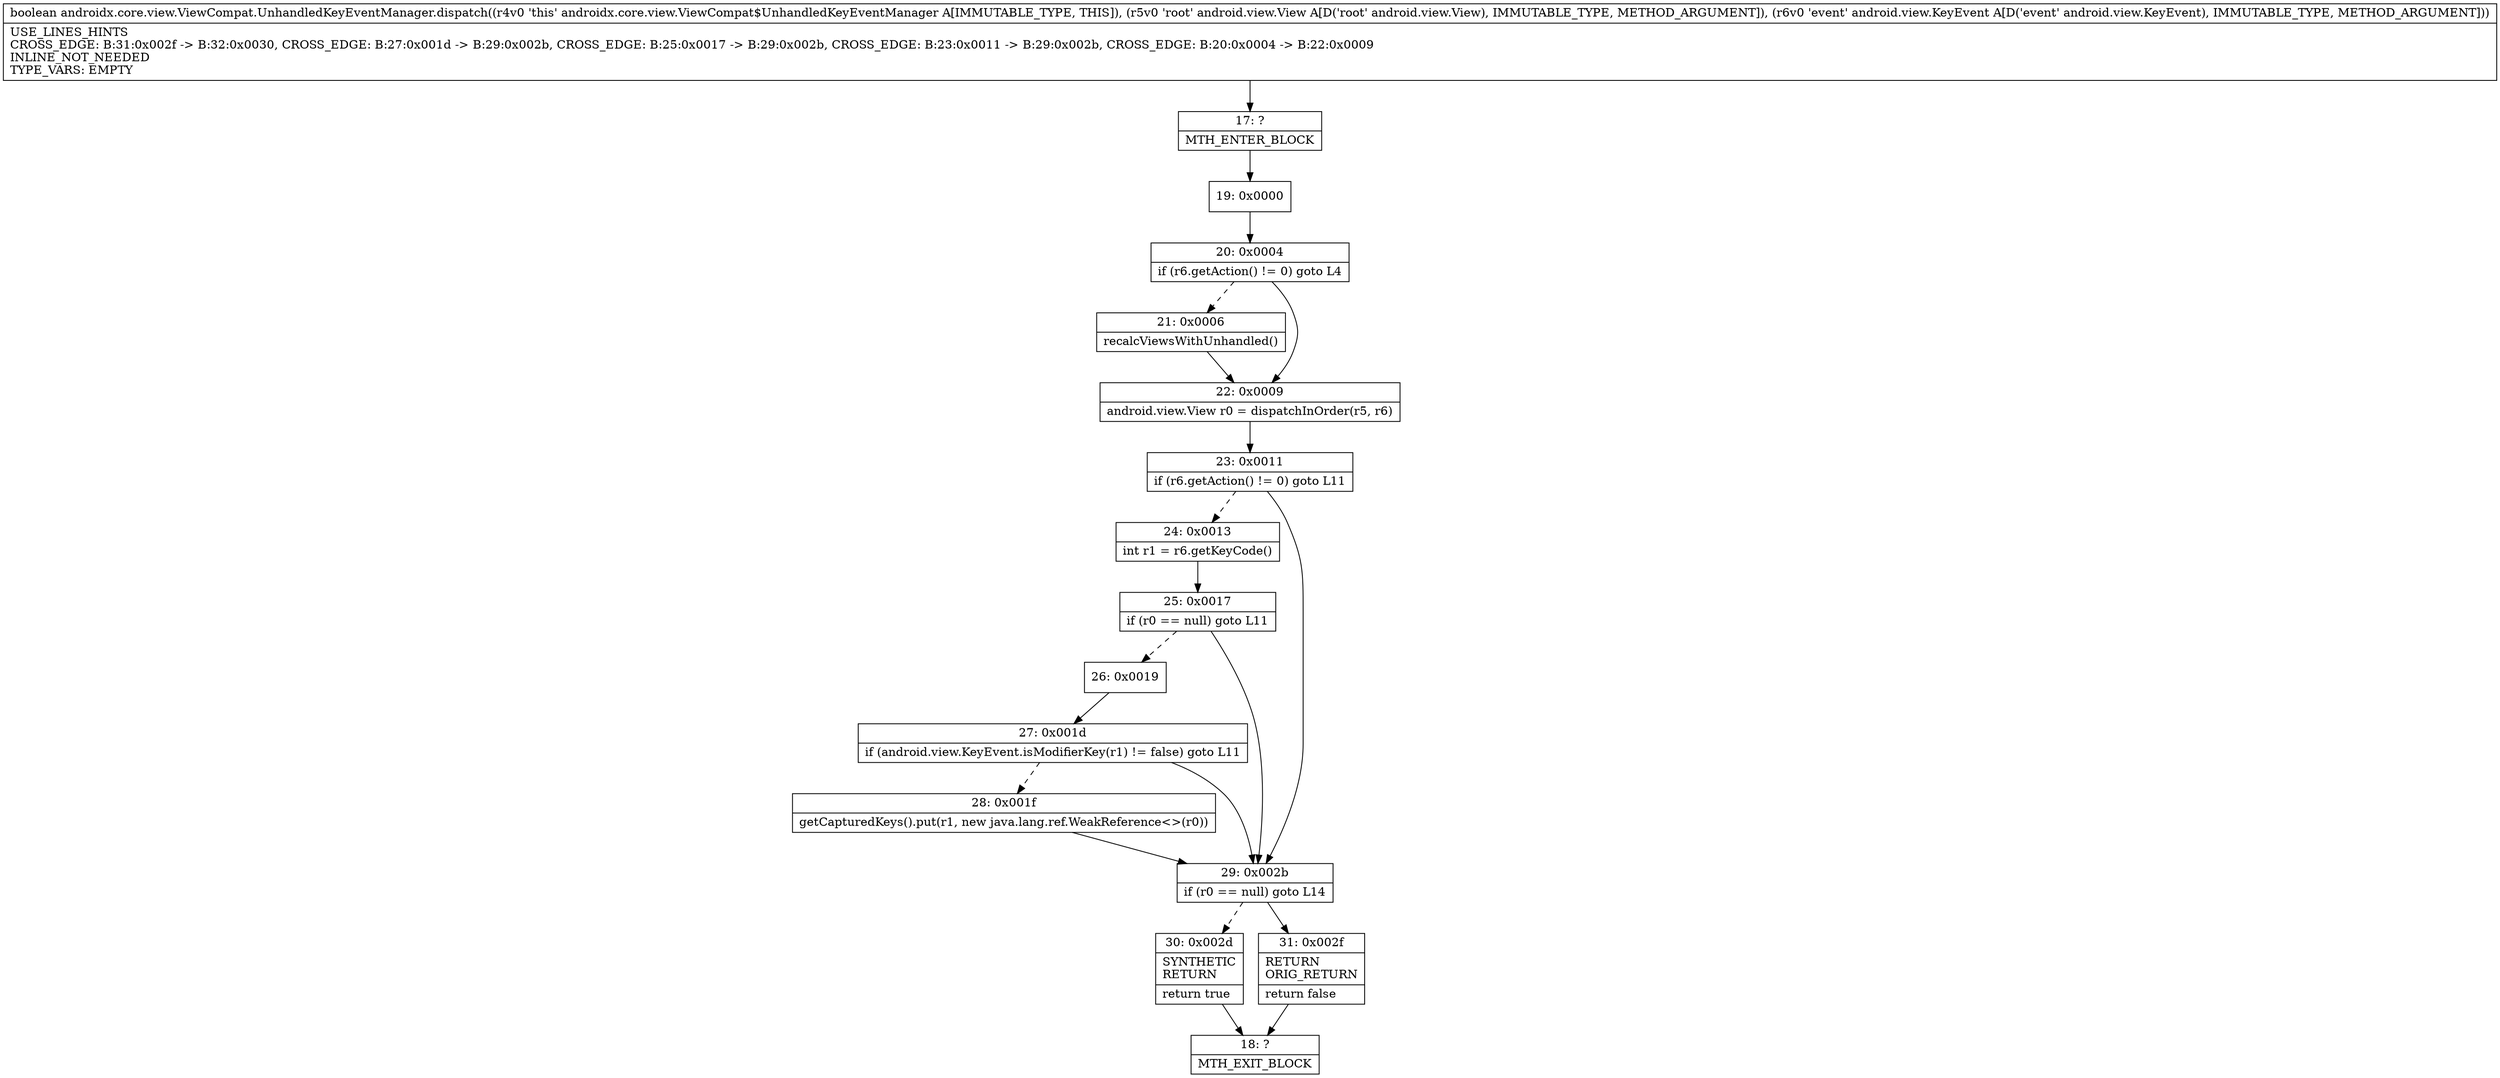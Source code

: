 digraph "CFG forandroidx.core.view.ViewCompat.UnhandledKeyEventManager.dispatch(Landroid\/view\/View;Landroid\/view\/KeyEvent;)Z" {
Node_17 [shape=record,label="{17\:\ ?|MTH_ENTER_BLOCK\l}"];
Node_19 [shape=record,label="{19\:\ 0x0000}"];
Node_20 [shape=record,label="{20\:\ 0x0004|if (r6.getAction() != 0) goto L4\l}"];
Node_21 [shape=record,label="{21\:\ 0x0006|recalcViewsWithUnhandled()\l}"];
Node_22 [shape=record,label="{22\:\ 0x0009|android.view.View r0 = dispatchInOrder(r5, r6)\l}"];
Node_23 [shape=record,label="{23\:\ 0x0011|if (r6.getAction() != 0) goto L11\l}"];
Node_24 [shape=record,label="{24\:\ 0x0013|int r1 = r6.getKeyCode()\l}"];
Node_25 [shape=record,label="{25\:\ 0x0017|if (r0 == null) goto L11\l}"];
Node_26 [shape=record,label="{26\:\ 0x0019}"];
Node_27 [shape=record,label="{27\:\ 0x001d|if (android.view.KeyEvent.isModifierKey(r1) != false) goto L11\l}"];
Node_28 [shape=record,label="{28\:\ 0x001f|getCapturedKeys().put(r1, new java.lang.ref.WeakReference\<\>(r0))\l}"];
Node_29 [shape=record,label="{29\:\ 0x002b|if (r0 == null) goto L14\l}"];
Node_30 [shape=record,label="{30\:\ 0x002d|SYNTHETIC\lRETURN\l|return true\l}"];
Node_18 [shape=record,label="{18\:\ ?|MTH_EXIT_BLOCK\l}"];
Node_31 [shape=record,label="{31\:\ 0x002f|RETURN\lORIG_RETURN\l|return false\l}"];
MethodNode[shape=record,label="{boolean androidx.core.view.ViewCompat.UnhandledKeyEventManager.dispatch((r4v0 'this' androidx.core.view.ViewCompat$UnhandledKeyEventManager A[IMMUTABLE_TYPE, THIS]), (r5v0 'root' android.view.View A[D('root' android.view.View), IMMUTABLE_TYPE, METHOD_ARGUMENT]), (r6v0 'event' android.view.KeyEvent A[D('event' android.view.KeyEvent), IMMUTABLE_TYPE, METHOD_ARGUMENT]))  | USE_LINES_HINTS\lCROSS_EDGE: B:31:0x002f \-\> B:32:0x0030, CROSS_EDGE: B:27:0x001d \-\> B:29:0x002b, CROSS_EDGE: B:25:0x0017 \-\> B:29:0x002b, CROSS_EDGE: B:23:0x0011 \-\> B:29:0x002b, CROSS_EDGE: B:20:0x0004 \-\> B:22:0x0009\lINLINE_NOT_NEEDED\lTYPE_VARS: EMPTY\l}"];
MethodNode -> Node_17;Node_17 -> Node_19;
Node_19 -> Node_20;
Node_20 -> Node_21[style=dashed];
Node_20 -> Node_22;
Node_21 -> Node_22;
Node_22 -> Node_23;
Node_23 -> Node_24[style=dashed];
Node_23 -> Node_29;
Node_24 -> Node_25;
Node_25 -> Node_26[style=dashed];
Node_25 -> Node_29;
Node_26 -> Node_27;
Node_27 -> Node_28[style=dashed];
Node_27 -> Node_29;
Node_28 -> Node_29;
Node_29 -> Node_30[style=dashed];
Node_29 -> Node_31;
Node_30 -> Node_18;
Node_31 -> Node_18;
}

